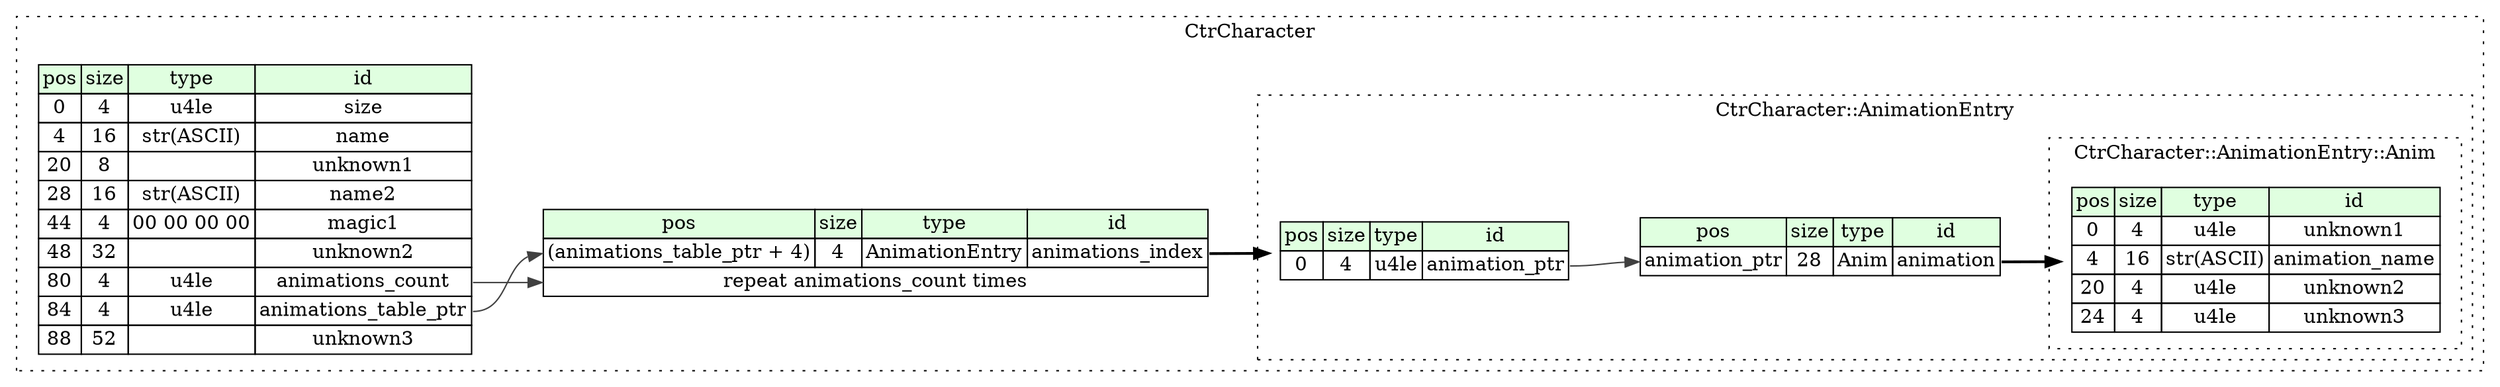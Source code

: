 digraph {
	rankdir=LR;
	node [shape=plaintext];
	subgraph cluster__ctr_character {
		label="CtrCharacter";
		graph[style=dotted];

		ctr_character__seq [label=<<TABLE BORDER="0" CELLBORDER="1" CELLSPACING="0">
			<TR><TD BGCOLOR="#E0FFE0">pos</TD><TD BGCOLOR="#E0FFE0">size</TD><TD BGCOLOR="#E0FFE0">type</TD><TD BGCOLOR="#E0FFE0">id</TD></TR>
			<TR><TD PORT="size_pos">0</TD><TD PORT="size_size">4</TD><TD>u4le</TD><TD PORT="size_type">size</TD></TR>
			<TR><TD PORT="name_pos">4</TD><TD PORT="name_size">16</TD><TD>str(ASCII)</TD><TD PORT="name_type">name</TD></TR>
			<TR><TD PORT="unknown1_pos">20</TD><TD PORT="unknown1_size">8</TD><TD></TD><TD PORT="unknown1_type">unknown1</TD></TR>
			<TR><TD PORT="name2_pos">28</TD><TD PORT="name2_size">16</TD><TD>str(ASCII)</TD><TD PORT="name2_type">name2</TD></TR>
			<TR><TD PORT="magic1_pos">44</TD><TD PORT="magic1_size">4</TD><TD>00 00 00 00</TD><TD PORT="magic1_type">magic1</TD></TR>
			<TR><TD PORT="unknown2_pos">48</TD><TD PORT="unknown2_size">32</TD><TD></TD><TD PORT="unknown2_type">unknown2</TD></TR>
			<TR><TD PORT="animations_count_pos">80</TD><TD PORT="animations_count_size">4</TD><TD>u4le</TD><TD PORT="animations_count_type">animations_count</TD></TR>
			<TR><TD PORT="animations_table_ptr_pos">84</TD><TD PORT="animations_table_ptr_size">4</TD><TD>u4le</TD><TD PORT="animations_table_ptr_type">animations_table_ptr</TD></TR>
			<TR><TD PORT="unknown3_pos">88</TD><TD PORT="unknown3_size">52</TD><TD></TD><TD PORT="unknown3_type">unknown3</TD></TR>
		</TABLE>>];
		ctr_character__inst__animations_index [label=<<TABLE BORDER="0" CELLBORDER="1" CELLSPACING="0">
			<TR><TD BGCOLOR="#E0FFE0">pos</TD><TD BGCOLOR="#E0FFE0">size</TD><TD BGCOLOR="#E0FFE0">type</TD><TD BGCOLOR="#E0FFE0">id</TD></TR>
			<TR><TD PORT="animations_index_pos">(animations_table_ptr + 4)</TD><TD PORT="animations_index_size">4</TD><TD>AnimationEntry</TD><TD PORT="animations_index_type">animations_index</TD></TR>
			<TR><TD COLSPAN="4" PORT="animations_index__repeat">repeat animations_count times</TD></TR>
		</TABLE>>];
		subgraph cluster__animation_entry {
			label="CtrCharacter::AnimationEntry";
			graph[style=dotted];

			animation_entry__seq [label=<<TABLE BORDER="0" CELLBORDER="1" CELLSPACING="0">
				<TR><TD BGCOLOR="#E0FFE0">pos</TD><TD BGCOLOR="#E0FFE0">size</TD><TD BGCOLOR="#E0FFE0">type</TD><TD BGCOLOR="#E0FFE0">id</TD></TR>
				<TR><TD PORT="animation_ptr_pos">0</TD><TD PORT="animation_ptr_size">4</TD><TD>u4le</TD><TD PORT="animation_ptr_type">animation_ptr</TD></TR>
			</TABLE>>];
			animation_entry__inst__animation [label=<<TABLE BORDER="0" CELLBORDER="1" CELLSPACING="0">
				<TR><TD BGCOLOR="#E0FFE0">pos</TD><TD BGCOLOR="#E0FFE0">size</TD><TD BGCOLOR="#E0FFE0">type</TD><TD BGCOLOR="#E0FFE0">id</TD></TR>
				<TR><TD PORT="animation_pos">animation_ptr</TD><TD PORT="animation_size">28</TD><TD>Anim</TD><TD PORT="animation_type">animation</TD></TR>
			</TABLE>>];
			subgraph cluster__anim {
				label="CtrCharacter::AnimationEntry::Anim";
				graph[style=dotted];

				anim__seq [label=<<TABLE BORDER="0" CELLBORDER="1" CELLSPACING="0">
					<TR><TD BGCOLOR="#E0FFE0">pos</TD><TD BGCOLOR="#E0FFE0">size</TD><TD BGCOLOR="#E0FFE0">type</TD><TD BGCOLOR="#E0FFE0">id</TD></TR>
					<TR><TD PORT="unknown1_pos">0</TD><TD PORT="unknown1_size">4</TD><TD>u4le</TD><TD PORT="unknown1_type">unknown1</TD></TR>
					<TR><TD PORT="animation_name_pos">4</TD><TD PORT="animation_name_size">16</TD><TD>str(ASCII)</TD><TD PORT="animation_name_type">animation_name</TD></TR>
					<TR><TD PORT="unknown2_pos">20</TD><TD PORT="unknown2_size">4</TD><TD>u4le</TD><TD PORT="unknown2_type">unknown2</TD></TR>
					<TR><TD PORT="unknown3_pos">24</TD><TD PORT="unknown3_size">4</TD><TD>u4le</TD><TD PORT="unknown3_type">unknown3</TD></TR>
				</TABLE>>];
			}
		}
	}
	ctr_character__seq:animations_table_ptr_type -> ctr_character__inst__animations_index:animations_index_pos [color="#404040"];
	ctr_character__inst__animations_index:animations_index_type -> animation_entry__seq [style=bold];
	ctr_character__seq:animations_count_type -> ctr_character__inst__animations_index:animations_index__repeat [color="#404040"];
	animation_entry__seq:animation_ptr_type -> animation_entry__inst__animation:animation_pos [color="#404040"];
	animation_entry__inst__animation:animation_type -> anim__seq [style=bold];
}
